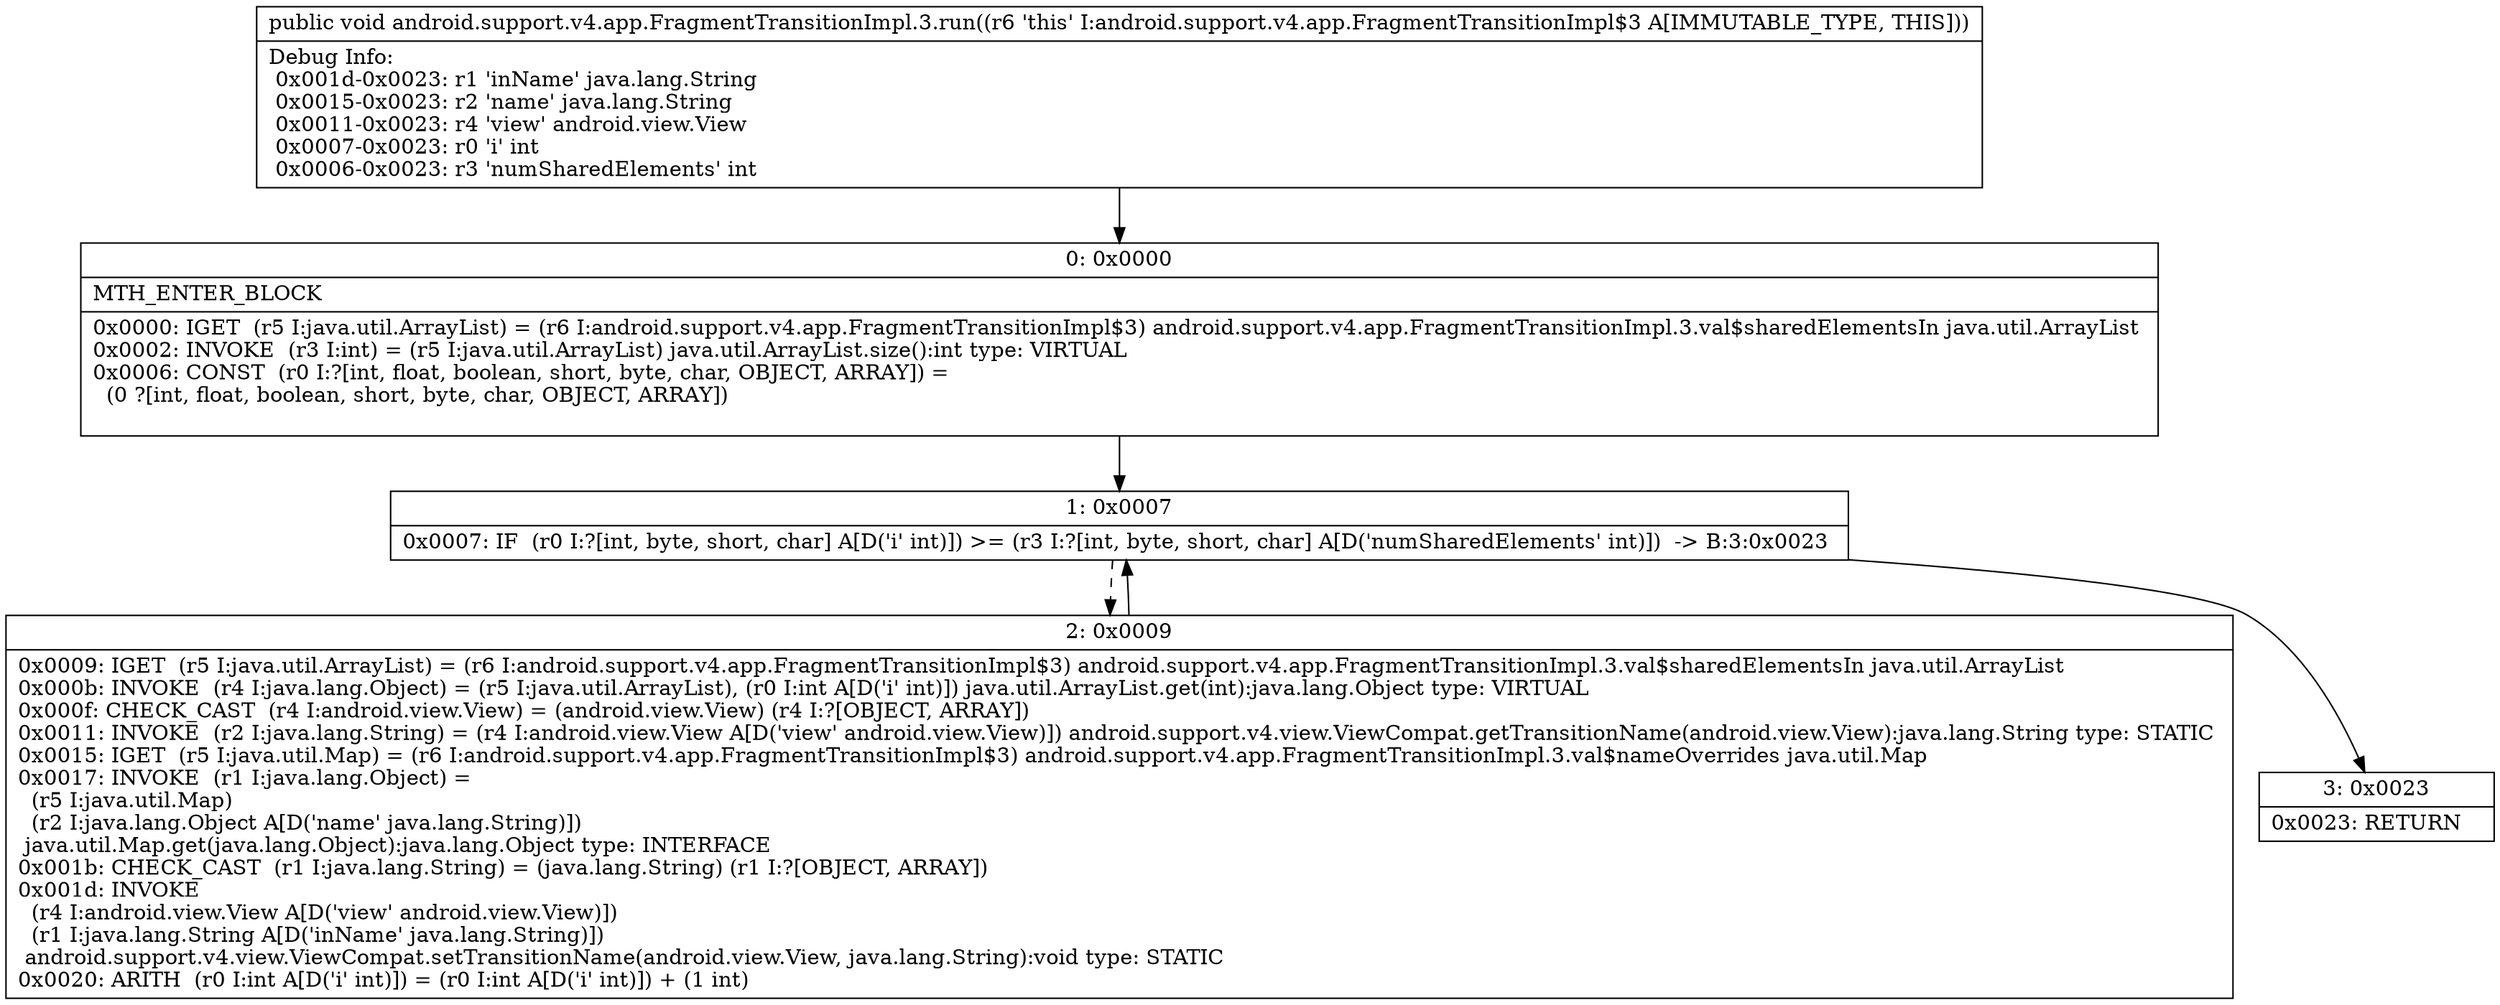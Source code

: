 digraph "CFG forandroid.support.v4.app.FragmentTransitionImpl.3.run()V" {
Node_0 [shape=record,label="{0\:\ 0x0000|MTH_ENTER_BLOCK\l|0x0000: IGET  (r5 I:java.util.ArrayList) = (r6 I:android.support.v4.app.FragmentTransitionImpl$3) android.support.v4.app.FragmentTransitionImpl.3.val$sharedElementsIn java.util.ArrayList \l0x0002: INVOKE  (r3 I:int) = (r5 I:java.util.ArrayList) java.util.ArrayList.size():int type: VIRTUAL \l0x0006: CONST  (r0 I:?[int, float, boolean, short, byte, char, OBJECT, ARRAY]) = \l  (0 ?[int, float, boolean, short, byte, char, OBJECT, ARRAY])\l \l}"];
Node_1 [shape=record,label="{1\:\ 0x0007|0x0007: IF  (r0 I:?[int, byte, short, char] A[D('i' int)]) \>= (r3 I:?[int, byte, short, char] A[D('numSharedElements' int)])  \-\> B:3:0x0023 \l}"];
Node_2 [shape=record,label="{2\:\ 0x0009|0x0009: IGET  (r5 I:java.util.ArrayList) = (r6 I:android.support.v4.app.FragmentTransitionImpl$3) android.support.v4.app.FragmentTransitionImpl.3.val$sharedElementsIn java.util.ArrayList \l0x000b: INVOKE  (r4 I:java.lang.Object) = (r5 I:java.util.ArrayList), (r0 I:int A[D('i' int)]) java.util.ArrayList.get(int):java.lang.Object type: VIRTUAL \l0x000f: CHECK_CAST  (r4 I:android.view.View) = (android.view.View) (r4 I:?[OBJECT, ARRAY]) \l0x0011: INVOKE  (r2 I:java.lang.String) = (r4 I:android.view.View A[D('view' android.view.View)]) android.support.v4.view.ViewCompat.getTransitionName(android.view.View):java.lang.String type: STATIC \l0x0015: IGET  (r5 I:java.util.Map) = (r6 I:android.support.v4.app.FragmentTransitionImpl$3) android.support.v4.app.FragmentTransitionImpl.3.val$nameOverrides java.util.Map \l0x0017: INVOKE  (r1 I:java.lang.Object) = \l  (r5 I:java.util.Map)\l  (r2 I:java.lang.Object A[D('name' java.lang.String)])\l java.util.Map.get(java.lang.Object):java.lang.Object type: INTERFACE \l0x001b: CHECK_CAST  (r1 I:java.lang.String) = (java.lang.String) (r1 I:?[OBJECT, ARRAY]) \l0x001d: INVOKE  \l  (r4 I:android.view.View A[D('view' android.view.View)])\l  (r1 I:java.lang.String A[D('inName' java.lang.String)])\l android.support.v4.view.ViewCompat.setTransitionName(android.view.View, java.lang.String):void type: STATIC \l0x0020: ARITH  (r0 I:int A[D('i' int)]) = (r0 I:int A[D('i' int)]) + (1 int) \l}"];
Node_3 [shape=record,label="{3\:\ 0x0023|0x0023: RETURN   \l}"];
MethodNode[shape=record,label="{public void android.support.v4.app.FragmentTransitionImpl.3.run((r6 'this' I:android.support.v4.app.FragmentTransitionImpl$3 A[IMMUTABLE_TYPE, THIS]))  | Debug Info:\l  0x001d\-0x0023: r1 'inName' java.lang.String\l  0x0015\-0x0023: r2 'name' java.lang.String\l  0x0011\-0x0023: r4 'view' android.view.View\l  0x0007\-0x0023: r0 'i' int\l  0x0006\-0x0023: r3 'numSharedElements' int\l}"];
MethodNode -> Node_0;
Node_0 -> Node_1;
Node_1 -> Node_2[style=dashed];
Node_1 -> Node_3;
Node_2 -> Node_1;
}

